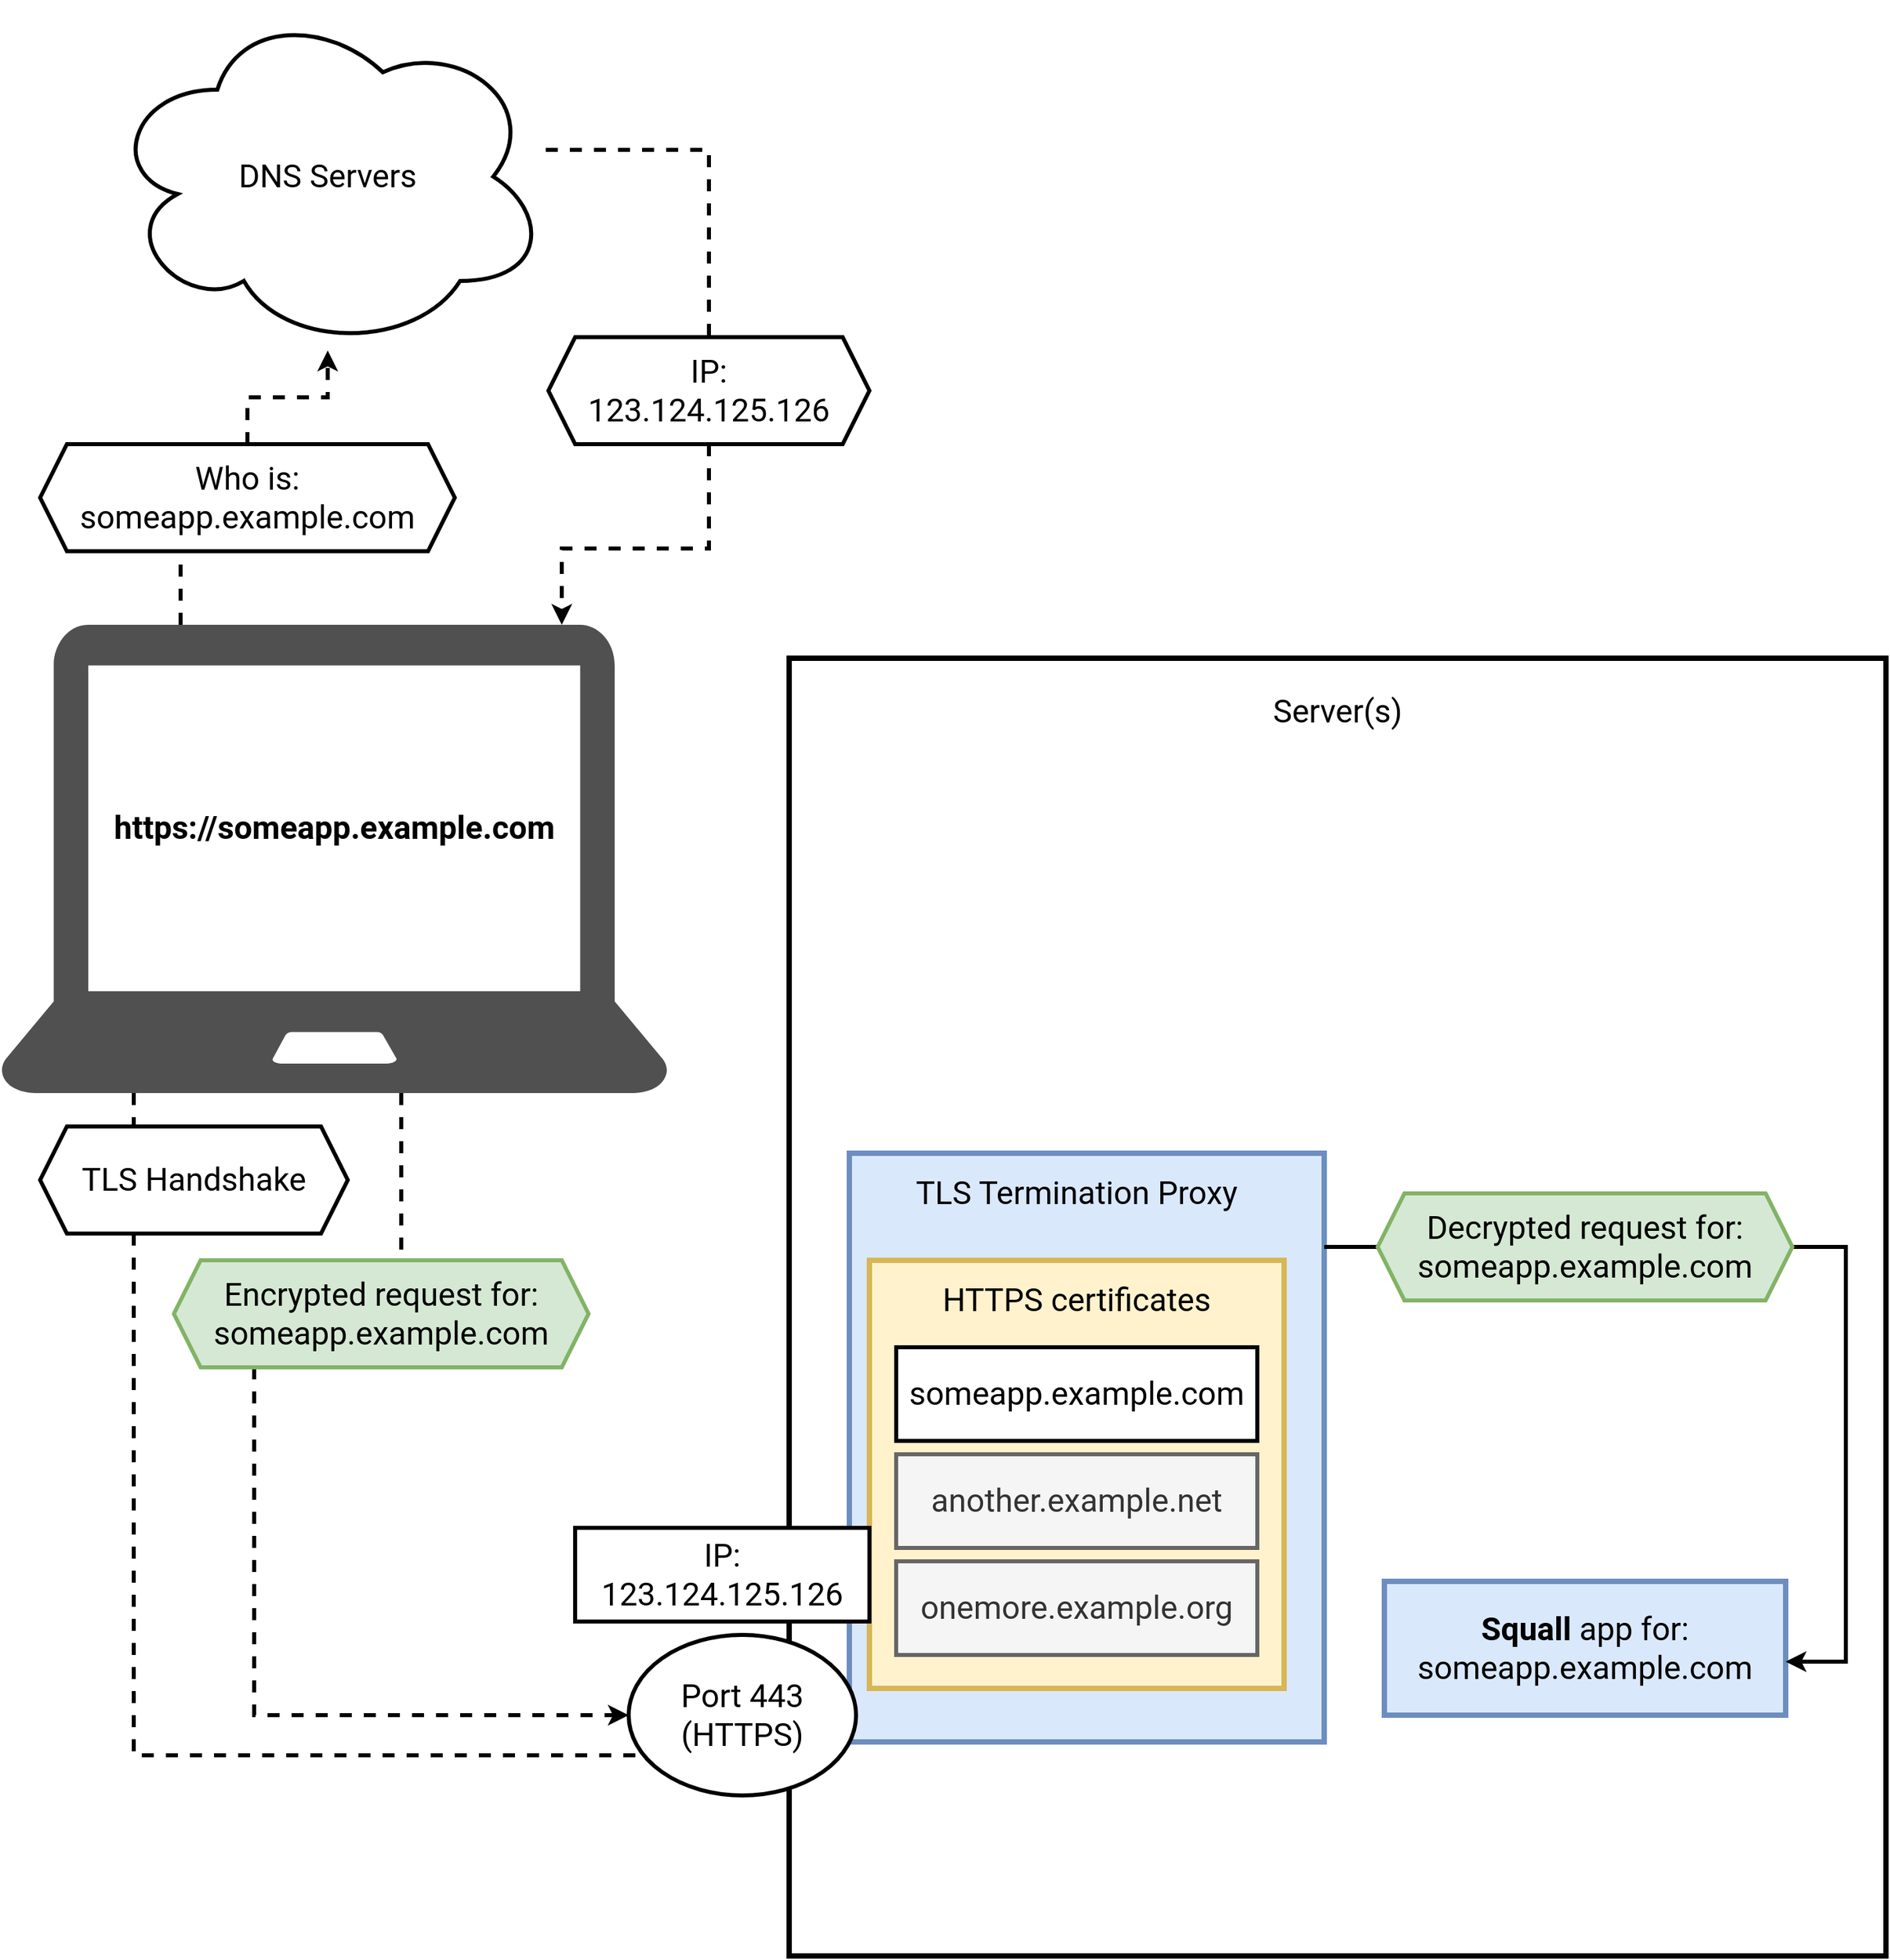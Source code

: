 <mxfile>
    <diagram id="jyERGzDynktFHFRGN0ph" name="Page-1">
        <mxGraphModel dx="5190" dy="5090" grid="1" gridSize="10" guides="1" tooltips="1" connect="1" arrows="1" fold="1" page="1" pageScale="1" pageWidth="1920" pageHeight="1200" math="0" shadow="0">
            <root>
                <mxCell id="0"/>
                <mxCell id="1" parent="0"/>
                <mxCell id="2" value="" style="rounded=0;whiteSpace=wrap;html=1;fontStyle=1;strokeWidth=4;" parent="1" vertex="1">
                    <mxGeometry x="450" y="-50" width="820" height="970" as="geometry"/>
                </mxCell>
                <mxCell id="3" value="&lt;font face=&quot;Roboto&quot;&gt;&lt;span style=&quot;font-size: 24px&quot;&gt;Server(s)&lt;/span&gt;&lt;/font&gt;" style="text;html=1;strokeColor=none;fillColor=none;align=center;verticalAlign=middle;whiteSpace=wrap;rounded=0;strokeWidth=3;fontFamily=Roboto Mono, mono;FType=g;" parent="1" vertex="1">
                    <mxGeometry x="710" y="-50" width="300" height="80" as="geometry"/>
                </mxCell>
                <mxCell id="8" style="edgeStyle=orthogonalEdgeStyle;rounded=0;orthogonalLoop=1;jettySize=auto;html=1;strokeWidth=3;exitX=0.092;exitY=1.01;exitDx=0;exitDy=0;dashed=1;exitPerimeter=0;" parent="1" edge="1">
                    <mxGeometry relative="1" as="geometry">
                        <Array as="points">
                            <mxPoint x="800" y="521"/>
                            <mxPoint x="800" y="560"/>
                        </Array>
                        <mxPoint x="803" y="521" as="sourcePoint"/>
                    </mxGeometry>
                </mxCell>
                <mxCell id="9" style="edgeStyle=orthogonalEdgeStyle;rounded=0;orthogonalLoop=1;jettySize=auto;html=1;strokeWidth=3;dashed=1;" parent="1" edge="1">
                    <mxGeometry relative="1" as="geometry">
                        <mxPoint x="800" y="520" as="sourcePoint"/>
                        <Array as="points">
                            <mxPoint x="800" y="680"/>
                        </Array>
                    </mxGeometry>
                </mxCell>
                <mxCell id="33" value="" style="group" parent="1" vertex="1" connectable="0">
                    <mxGeometry x="-140" y="-75" width="500" height="350" as="geometry"/>
                </mxCell>
                <mxCell id="29" value="&lt;font face=&quot;Roboto&quot; data-font-src=&quot;https://fonts.googleapis.com/css?family=Roboto&quot; style=&quot;font-size: 24px&quot;&gt;https://someapp.example.com&lt;/font&gt;" style="rounded=0;whiteSpace=wrap;html=1;fontStyle=1;strokeWidth=4;" parent="33" vertex="1">
                    <mxGeometry x="60" y="27" width="380" height="250" as="geometry"/>
                </mxCell>
                <mxCell id="32" value="" style="pointerEvents=1;shadow=0;dashed=0;html=1;fillColor=#505050;labelPosition=center;verticalLabelPosition=bottom;verticalAlign=top;outlineConnect=0;align=center;shape=mxgraph.office.devices.laptop;strokeColor=none;" parent="33" vertex="1">
                    <mxGeometry width="500" height="350" as="geometry"/>
                </mxCell>
                <mxCell id="90" style="edgeStyle=orthogonalEdgeStyle;rounded=0;orthogonalLoop=1;jettySize=auto;html=1;dashed=1;startArrow=none;startFill=0;endArrow=classic;endFill=1;strokeWidth=3;" parent="1" source="101" target="32" edge="1">
                    <mxGeometry relative="1" as="geometry">
                        <mxPoint x="390" y="-190" as="sourcePoint"/>
                        <Array as="points">
                            <mxPoint x="390" y="-132"/>
                            <mxPoint x="280" y="-132"/>
                        </Array>
                    </mxGeometry>
                </mxCell>
                <mxCell id="34" value="&lt;font face=&quot;Roboto&quot; data-font-src=&quot;https://fonts.googleapis.com/css?family=Roboto&quot; style=&quot;font-size: 24px&quot;&gt;DNS Servers&lt;/font&gt;" style="ellipse;shape=cloud;whiteSpace=wrap;html=1;strokeColor=#000000;strokeWidth=3;" parent="1" vertex="1">
                    <mxGeometry x="-60" y="-540" width="330" height="260" as="geometry"/>
                </mxCell>
                <mxCell id="6" value="" style="rounded=0;whiteSpace=wrap;html=1;fontStyle=1;strokeWidth=4;fillColor=#dae8fc;strokeColor=#6c8ebf;" parent="1" vertex="1">
                    <mxGeometry x="495" y="320" width="355" height="440" as="geometry"/>
                </mxCell>
                <mxCell id="7" value="&lt;font style=&quot;font-size: 24px&quot; face=&quot;Roboto&quot;&gt;TLS Termination Proxy&lt;br&gt;&lt;/font&gt;" style="text;html=1;strokeColor=none;fillColor=none;align=center;verticalAlign=middle;whiteSpace=wrap;rounded=0;strokeWidth=3;fontFamily=Roboto Mono, mono;FType=g;" parent="1" vertex="1">
                    <mxGeometry x="525" y="330" width="280" height="40" as="geometry"/>
                </mxCell>
                <mxCell id="62" value="&lt;font face=&quot;Roboto&quot; data-font-src=&quot;https://fonts.googleapis.com/css?family=Roboto&quot; style=&quot;font-size: 24px&quot;&gt;Squall&lt;/font&gt;&lt;font face=&quot;Roboto&quot; data-font-src=&quot;https://fonts.googleapis.com/css?family=Roboto&quot; style=&quot;font-size: 24px ; font-weight: normal&quot;&gt; app for: someapp.example.com&lt;/font&gt;" style="rounded=0;whiteSpace=wrap;html=1;fontStyle=1;strokeWidth=4;fillColor=#dae8fc;strokeColor=#6c8ebf;" parent="1" vertex="1">
                    <mxGeometry x="895" y="640" width="300" height="100" as="geometry"/>
                </mxCell>
                <mxCell id="87" style="edgeStyle=orthogonalEdgeStyle;rounded=0;orthogonalLoop=1;jettySize=auto;html=1;startArrow=none;startFill=0;endArrow=classic;endFill=1;strokeWidth=3;" parent="1" source="6" target="62" edge="1">
                    <mxGeometry relative="1" as="geometry">
                        <Array as="points">
                            <mxPoint x="1240" y="390"/>
                            <mxPoint x="1240" y="700"/>
                        </Array>
                    </mxGeometry>
                </mxCell>
                <mxCell id="84" value="&lt;span style=&quot;font-family: &amp;#34;roboto&amp;#34; ; font-size: 24px&quot;&gt;Decrypted request for: someapp.example.com&lt;/span&gt;" style="shape=hexagon;perimeter=hexagonPerimeter2;whiteSpace=wrap;html=1;fixedSize=1;strokeColor=#82b366;strokeWidth=3;fillColor=#d5e8d4;" parent="1" vertex="1">
                    <mxGeometry x="890" y="350" width="310" height="80" as="geometry"/>
                </mxCell>
                <mxCell id="88" style="edgeStyle=orthogonalEdgeStyle;rounded=0;orthogonalLoop=1;jettySize=auto;html=1;startArrow=none;startFill=0;endArrow=classic;endFill=1;strokeWidth=3;dashed=1;" parent="1" source="100" target="34" edge="1">
                    <mxGeometry relative="1" as="geometry">
                        <mxPoint x="65.059" y="-220" as="sourcePoint"/>
                    </mxGeometry>
                </mxCell>
                <mxCell id="89" value="" style="edgeStyle=orthogonalEdgeStyle;rounded=0;orthogonalLoop=1;jettySize=auto;html=1;startArrow=none;startFill=0;endArrow=none;endFill=1;strokeWidth=3;dashed=1;" parent="1" source="32" target="100" edge="1">
                    <mxGeometry relative="1" as="geometry">
                        <mxPoint x="110" y="-75" as="sourcePoint"/>
                        <mxPoint x="-4.941" y="-140.0" as="targetPoint"/>
                        <Array as="points">
                            <mxPoint x="-5" y="-80"/>
                            <mxPoint x="-5" y="-80"/>
                        </Array>
                    </mxGeometry>
                </mxCell>
                <mxCell id="91" value="" style="edgeStyle=orthogonalEdgeStyle;rounded=0;orthogonalLoop=1;jettySize=auto;html=1;dashed=1;startArrow=none;startFill=0;endArrow=none;endFill=1;strokeWidth=3;" parent="1" source="34" target="101" edge="1">
                    <mxGeometry relative="1" as="geometry">
                        <mxPoint x="105" y="-280" as="sourcePoint"/>
                        <mxPoint x="390" y="-260" as="targetPoint"/>
                        <Array as="points">
                            <mxPoint x="390" y="-430"/>
                        </Array>
                    </mxGeometry>
                </mxCell>
                <mxCell id="36" value="&lt;font face=&quot;Roboto&quot; data-font-src=&quot;https://fonts.googleapis.com/css?family=Roboto&quot; style=&quot;font-size: 24px&quot;&gt;Port 443 (HTTPS)&lt;/font&gt;" style="ellipse;whiteSpace=wrap;html=1;strokeColor=#000000;strokeWidth=3;" parent="1" vertex="1">
                    <mxGeometry x="330" y="680" width="170" height="120" as="geometry"/>
                </mxCell>
                <mxCell id="92" style="edgeStyle=orthogonalEdgeStyle;rounded=0;orthogonalLoop=1;jettySize=auto;html=1;dashed=1;startArrow=none;startFill=0;endArrow=classic;endFill=1;strokeWidth=3;" parent="1" source="96" target="36" edge="1">
                    <mxGeometry relative="1" as="geometry">
                        <mxPoint x="50" y="500" as="sourcePoint"/>
                        <Array as="points">
                            <mxPoint x="50" y="740"/>
                        </Array>
                    </mxGeometry>
                </mxCell>
                <mxCell id="93" value="" style="edgeStyle=orthogonalEdgeStyle;rounded=0;orthogonalLoop=1;jettySize=auto;html=1;dashed=1;startArrow=none;startFill=0;endArrow=none;endFill=1;strokeWidth=3;" parent="1" source="32" target="96" edge="1">
                    <mxGeometry relative="1" as="geometry">
                        <mxPoint x="300" y="350" as="sourcePoint"/>
                        <mxPoint x="55" y="330" as="targetPoint"/>
                        <Array as="points">
                            <mxPoint x="160" y="340"/>
                            <mxPoint x="160" y="340"/>
                        </Array>
                    </mxGeometry>
                </mxCell>
                <mxCell id="96" value="&lt;span style=&quot;font-family: &amp;#34;roboto&amp;#34; ; font-size: 24px&quot;&gt;Encrypted request for: someapp.example.com&lt;/span&gt;" style="shape=hexagon;perimeter=hexagonPerimeter2;whiteSpace=wrap;html=1;fixedSize=1;strokeColor=#82b366;strokeWidth=3;fillColor=#d5e8d4;" parent="1" vertex="1">
                    <mxGeometry x="-10" y="400" width="310" height="80" as="geometry"/>
                </mxCell>
                <mxCell id="100" value="&lt;span style=&quot;font-family: &amp;#34;roboto&amp;#34; ; font-size: 24px&quot;&gt;Who is: someapp.example.com&lt;/span&gt;" style="shape=hexagon;perimeter=hexagonPerimeter2;whiteSpace=wrap;html=1;fixedSize=1;strokeWidth=3;" parent="1" vertex="1">
                    <mxGeometry x="-110" y="-210" width="310" height="80" as="geometry"/>
                </mxCell>
                <mxCell id="101" value="&lt;span style=&quot;font-family: &amp;#34;roboto&amp;#34; ; font-size: 24px&quot;&gt;IP:&lt;/span&gt;&lt;br style=&quot;font-family: &amp;#34;roboto&amp;#34;&quot;&gt;&lt;span style=&quot;font-family: &amp;#34;roboto&amp;#34; ; font-size: 24px&quot;&gt;123.124.125.126&lt;/span&gt;" style="shape=hexagon;perimeter=hexagonPerimeter2;whiteSpace=wrap;html=1;fixedSize=1;strokeWidth=3;" parent="1" vertex="1">
                    <mxGeometry x="270" y="-290" width="240" height="80" as="geometry"/>
                </mxCell>
                <mxCell id="106" style="edgeStyle=orthogonalEdgeStyle;rounded=0;orthogonalLoop=1;jettySize=auto;html=1;dashed=1;startArrow=none;startFill=0;endArrow=none;endFill=0;strokeWidth=3;" parent="1" source="104" target="36" edge="1">
                    <mxGeometry relative="1" as="geometry">
                        <Array as="points">
                            <mxPoint x="-40" y="770"/>
                        </Array>
                    </mxGeometry>
                </mxCell>
                <mxCell id="104" value="&lt;span style=&quot;font-family: &amp;#34;roboto&amp;#34; ; font-size: 24px&quot;&gt;TLS Handshake&lt;/span&gt;" style="shape=hexagon;perimeter=hexagonPerimeter2;whiteSpace=wrap;html=1;fixedSize=1;strokeWidth=3;" parent="1" vertex="1">
                    <mxGeometry x="-110" y="300" width="230" height="80" as="geometry"/>
                </mxCell>
                <mxCell id="107" value="" style="edgeStyle=orthogonalEdgeStyle;rounded=0;orthogonalLoop=1;jettySize=auto;html=1;dashed=1;startArrow=none;startFill=0;endArrow=none;endFill=1;strokeWidth=3;" parent="1" source="32" target="104" edge="1">
                    <mxGeometry relative="1" as="geometry">
                        <mxPoint x="-40" y="275" as="sourcePoint"/>
                        <mxPoint x="341.388" y="770" as="targetPoint"/>
                        <Array as="points">
                            <mxPoint x="-40" y="290"/>
                            <mxPoint x="-40" y="290"/>
                        </Array>
                    </mxGeometry>
                </mxCell>
                <mxCell id="49" value="" style="rounded=0;whiteSpace=wrap;html=1;fontStyle=1;strokeWidth=4;fillColor=#fff2cc;strokeColor=#d6b656;" parent="1" vertex="1">
                    <mxGeometry x="510" y="400" width="310" height="320" as="geometry"/>
                </mxCell>
                <mxCell id="50" value="&lt;font style=&quot;font-size: 24px&quot; face=&quot;Roboto&quot;&gt;HTTPS certificates&lt;br&gt;&lt;/font&gt;" style="text;html=1;strokeColor=none;fillColor=none;align=center;verticalAlign=middle;whiteSpace=wrap;rounded=0;strokeWidth=3;fontFamily=Roboto Mono, mono;FType=g;" parent="1" vertex="1">
                    <mxGeometry x="550.9" y="410" width="228.21" height="40" as="geometry"/>
                </mxCell>
                <mxCell id="51" value="&lt;font face=&quot;Roboto&quot; data-font-src=&quot;https://fonts.googleapis.com/css?family=Roboto&quot;&gt;&lt;span style=&quot;font-size: 24px&quot;&gt;someapp.example.com&lt;/span&gt;&lt;br&gt;&lt;/font&gt;" style="rounded=0;whiteSpace=wrap;html=1;strokeColor=#000000;strokeWidth=3;" parent="1" vertex="1">
                    <mxGeometry x="530" y="465" width="270" height="70" as="geometry"/>
                </mxCell>
                <mxCell id="52" value="&lt;font face=&quot;Roboto&quot; data-font-src=&quot;https://fonts.googleapis.com/css?family=Roboto&quot;&gt;&lt;span style=&quot;font-size: 24px&quot;&gt;another.example.net&lt;/span&gt;&lt;br&gt;&lt;/font&gt;" style="rounded=0;whiteSpace=wrap;html=1;strokeColor=#666666;strokeWidth=3;fillColor=#f5f5f5;fontColor=#333333;" parent="1" vertex="1">
                    <mxGeometry x="530" y="545" width="270" height="70" as="geometry"/>
                </mxCell>
                <mxCell id="53" value="&lt;font face=&quot;Roboto&quot; data-font-src=&quot;https://fonts.googleapis.com/css?family=Roboto&quot;&gt;&lt;span style=&quot;font-size: 24px&quot;&gt;onemore.example.org&lt;/span&gt;&lt;br&gt;&lt;/font&gt;" style="rounded=0;whiteSpace=wrap;html=1;strokeColor=#666666;strokeWidth=3;fillColor=#f5f5f5;fontColor=#333333;" parent="1" vertex="1">
                    <mxGeometry x="530" y="625" width="270" height="70" as="geometry"/>
                </mxCell>
                <mxCell id="42" value="&lt;font face=&quot;Roboto&quot; data-font-src=&quot;https://fonts.googleapis.com/css?family=Roboto&quot;&gt;&lt;span style=&quot;font-size: 24px&quot;&gt;IP:&lt;/span&gt;&lt;br&gt;&lt;span style=&quot;font-size: 24px&quot;&gt;123.124.125.126&lt;/span&gt;&lt;br&gt;&lt;/font&gt;" style="rounded=0;whiteSpace=wrap;html=1;strokeColor=#000000;strokeWidth=3;" parent="1" vertex="1">
                    <mxGeometry x="290" y="600" width="220" height="70" as="geometry"/>
                </mxCell>
            </root>
        </mxGraphModel>
    </diagram>
</mxfile>
